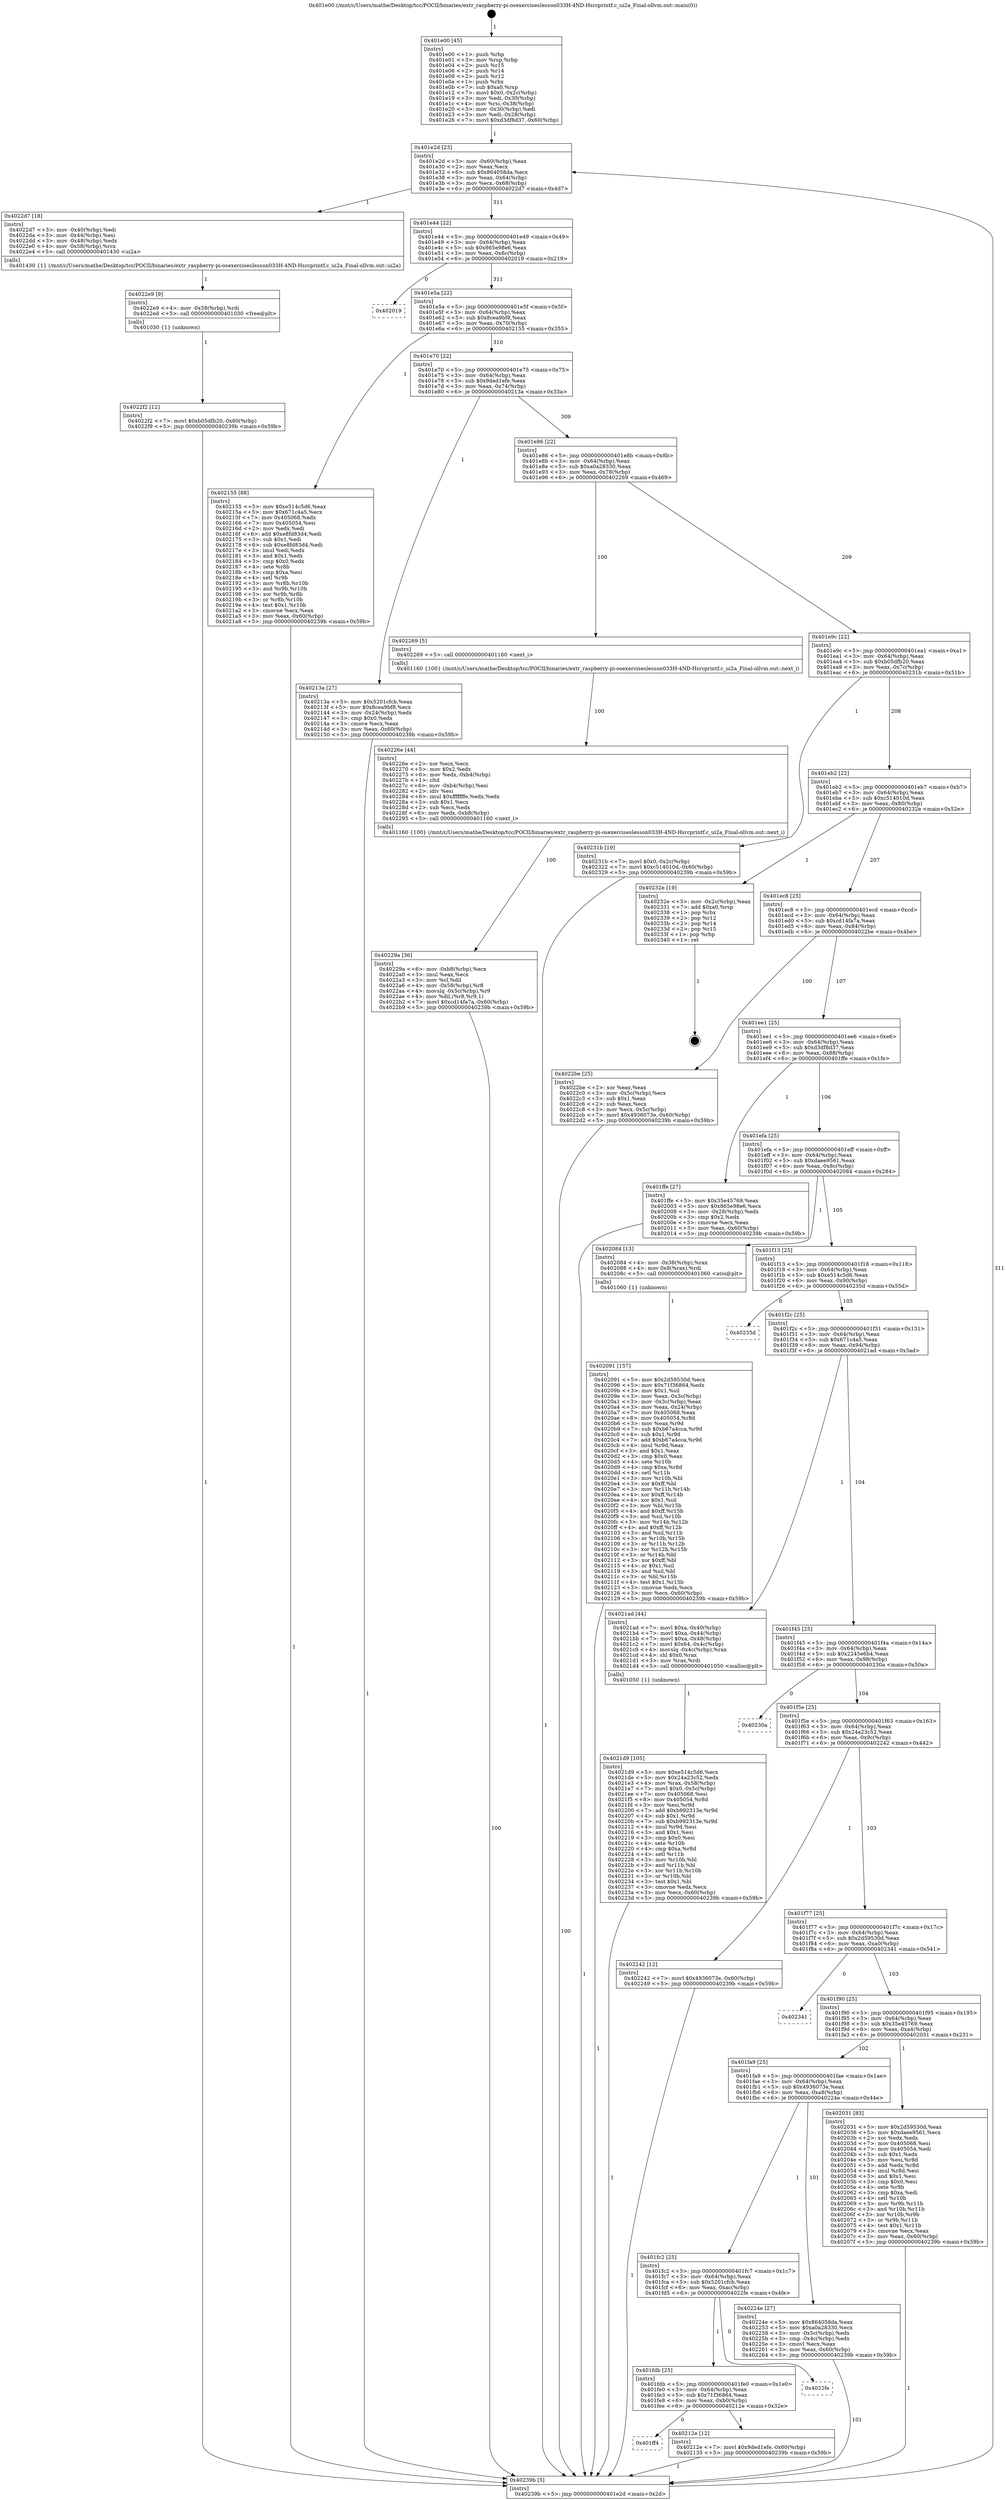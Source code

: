 digraph "0x401e00" {
  label = "0x401e00 (/mnt/c/Users/mathe/Desktop/tcc/POCII/binaries/extr_raspberry-pi-osexerciseslesson033H-4ND-Hsrcprintf.c_ui2a_Final-ollvm.out::main(0))"
  labelloc = "t"
  node[shape=record]

  Entry [label="",width=0.3,height=0.3,shape=circle,fillcolor=black,style=filled]
  "0x401e2d" [label="{
     0x401e2d [23]\l
     | [instrs]\l
     &nbsp;&nbsp;0x401e2d \<+3\>: mov -0x60(%rbp),%eax\l
     &nbsp;&nbsp;0x401e30 \<+2\>: mov %eax,%ecx\l
     &nbsp;&nbsp;0x401e32 \<+6\>: sub $0x864058da,%ecx\l
     &nbsp;&nbsp;0x401e38 \<+3\>: mov %eax,-0x64(%rbp)\l
     &nbsp;&nbsp;0x401e3b \<+3\>: mov %ecx,-0x68(%rbp)\l
     &nbsp;&nbsp;0x401e3e \<+6\>: je 00000000004022d7 \<main+0x4d7\>\l
  }"]
  "0x4022d7" [label="{
     0x4022d7 [18]\l
     | [instrs]\l
     &nbsp;&nbsp;0x4022d7 \<+3\>: mov -0x40(%rbp),%edi\l
     &nbsp;&nbsp;0x4022da \<+3\>: mov -0x44(%rbp),%esi\l
     &nbsp;&nbsp;0x4022dd \<+3\>: mov -0x48(%rbp),%edx\l
     &nbsp;&nbsp;0x4022e0 \<+4\>: mov -0x58(%rbp),%rcx\l
     &nbsp;&nbsp;0x4022e4 \<+5\>: call 0000000000401430 \<ui2a\>\l
     | [calls]\l
     &nbsp;&nbsp;0x401430 \{1\} (/mnt/c/Users/mathe/Desktop/tcc/POCII/binaries/extr_raspberry-pi-osexerciseslesson033H-4ND-Hsrcprintf.c_ui2a_Final-ollvm.out::ui2a)\l
  }"]
  "0x401e44" [label="{
     0x401e44 [22]\l
     | [instrs]\l
     &nbsp;&nbsp;0x401e44 \<+5\>: jmp 0000000000401e49 \<main+0x49\>\l
     &nbsp;&nbsp;0x401e49 \<+3\>: mov -0x64(%rbp),%eax\l
     &nbsp;&nbsp;0x401e4c \<+5\>: sub $0x865e98e6,%eax\l
     &nbsp;&nbsp;0x401e51 \<+3\>: mov %eax,-0x6c(%rbp)\l
     &nbsp;&nbsp;0x401e54 \<+6\>: je 0000000000402019 \<main+0x219\>\l
  }"]
  Exit [label="",width=0.3,height=0.3,shape=circle,fillcolor=black,style=filled,peripheries=2]
  "0x402019" [label="{
     0x402019\l
  }", style=dashed]
  "0x401e5a" [label="{
     0x401e5a [22]\l
     | [instrs]\l
     &nbsp;&nbsp;0x401e5a \<+5\>: jmp 0000000000401e5f \<main+0x5f\>\l
     &nbsp;&nbsp;0x401e5f \<+3\>: mov -0x64(%rbp),%eax\l
     &nbsp;&nbsp;0x401e62 \<+5\>: sub $0x8cea9bf8,%eax\l
     &nbsp;&nbsp;0x401e67 \<+3\>: mov %eax,-0x70(%rbp)\l
     &nbsp;&nbsp;0x401e6a \<+6\>: je 0000000000402155 \<main+0x355\>\l
  }"]
  "0x4022f2" [label="{
     0x4022f2 [12]\l
     | [instrs]\l
     &nbsp;&nbsp;0x4022f2 \<+7\>: movl $0xb05dfb20,-0x60(%rbp)\l
     &nbsp;&nbsp;0x4022f9 \<+5\>: jmp 000000000040239b \<main+0x59b\>\l
  }"]
  "0x402155" [label="{
     0x402155 [88]\l
     | [instrs]\l
     &nbsp;&nbsp;0x402155 \<+5\>: mov $0xe514c5d6,%eax\l
     &nbsp;&nbsp;0x40215a \<+5\>: mov $0x671c4a5,%ecx\l
     &nbsp;&nbsp;0x40215f \<+7\>: mov 0x405068,%edx\l
     &nbsp;&nbsp;0x402166 \<+7\>: mov 0x405054,%esi\l
     &nbsp;&nbsp;0x40216d \<+2\>: mov %edx,%edi\l
     &nbsp;&nbsp;0x40216f \<+6\>: add $0xe8fd83d4,%edi\l
     &nbsp;&nbsp;0x402175 \<+3\>: sub $0x1,%edi\l
     &nbsp;&nbsp;0x402178 \<+6\>: sub $0xe8fd83d4,%edi\l
     &nbsp;&nbsp;0x40217e \<+3\>: imul %edi,%edx\l
     &nbsp;&nbsp;0x402181 \<+3\>: and $0x1,%edx\l
     &nbsp;&nbsp;0x402184 \<+3\>: cmp $0x0,%edx\l
     &nbsp;&nbsp;0x402187 \<+4\>: sete %r8b\l
     &nbsp;&nbsp;0x40218b \<+3\>: cmp $0xa,%esi\l
     &nbsp;&nbsp;0x40218e \<+4\>: setl %r9b\l
     &nbsp;&nbsp;0x402192 \<+3\>: mov %r8b,%r10b\l
     &nbsp;&nbsp;0x402195 \<+3\>: and %r9b,%r10b\l
     &nbsp;&nbsp;0x402198 \<+3\>: xor %r9b,%r8b\l
     &nbsp;&nbsp;0x40219b \<+3\>: or %r8b,%r10b\l
     &nbsp;&nbsp;0x40219e \<+4\>: test $0x1,%r10b\l
     &nbsp;&nbsp;0x4021a2 \<+3\>: cmovne %ecx,%eax\l
     &nbsp;&nbsp;0x4021a5 \<+3\>: mov %eax,-0x60(%rbp)\l
     &nbsp;&nbsp;0x4021a8 \<+5\>: jmp 000000000040239b \<main+0x59b\>\l
  }"]
  "0x401e70" [label="{
     0x401e70 [22]\l
     | [instrs]\l
     &nbsp;&nbsp;0x401e70 \<+5\>: jmp 0000000000401e75 \<main+0x75\>\l
     &nbsp;&nbsp;0x401e75 \<+3\>: mov -0x64(%rbp),%eax\l
     &nbsp;&nbsp;0x401e78 \<+5\>: sub $0x9ded1efe,%eax\l
     &nbsp;&nbsp;0x401e7d \<+3\>: mov %eax,-0x74(%rbp)\l
     &nbsp;&nbsp;0x401e80 \<+6\>: je 000000000040213a \<main+0x33a\>\l
  }"]
  "0x4022e9" [label="{
     0x4022e9 [9]\l
     | [instrs]\l
     &nbsp;&nbsp;0x4022e9 \<+4\>: mov -0x58(%rbp),%rdi\l
     &nbsp;&nbsp;0x4022ed \<+5\>: call 0000000000401030 \<free@plt\>\l
     | [calls]\l
     &nbsp;&nbsp;0x401030 \{1\} (unknown)\l
  }"]
  "0x40213a" [label="{
     0x40213a [27]\l
     | [instrs]\l
     &nbsp;&nbsp;0x40213a \<+5\>: mov $0x5201cfcb,%eax\l
     &nbsp;&nbsp;0x40213f \<+5\>: mov $0x8cea9bf8,%ecx\l
     &nbsp;&nbsp;0x402144 \<+3\>: mov -0x24(%rbp),%edx\l
     &nbsp;&nbsp;0x402147 \<+3\>: cmp $0x0,%edx\l
     &nbsp;&nbsp;0x40214a \<+3\>: cmove %ecx,%eax\l
     &nbsp;&nbsp;0x40214d \<+3\>: mov %eax,-0x60(%rbp)\l
     &nbsp;&nbsp;0x402150 \<+5\>: jmp 000000000040239b \<main+0x59b\>\l
  }"]
  "0x401e86" [label="{
     0x401e86 [22]\l
     | [instrs]\l
     &nbsp;&nbsp;0x401e86 \<+5\>: jmp 0000000000401e8b \<main+0x8b\>\l
     &nbsp;&nbsp;0x401e8b \<+3\>: mov -0x64(%rbp),%eax\l
     &nbsp;&nbsp;0x401e8e \<+5\>: sub $0xa0a28330,%eax\l
     &nbsp;&nbsp;0x401e93 \<+3\>: mov %eax,-0x78(%rbp)\l
     &nbsp;&nbsp;0x401e96 \<+6\>: je 0000000000402269 \<main+0x469\>\l
  }"]
  "0x40229a" [label="{
     0x40229a [36]\l
     | [instrs]\l
     &nbsp;&nbsp;0x40229a \<+6\>: mov -0xb8(%rbp),%ecx\l
     &nbsp;&nbsp;0x4022a0 \<+3\>: imul %eax,%ecx\l
     &nbsp;&nbsp;0x4022a3 \<+3\>: mov %cl,%dil\l
     &nbsp;&nbsp;0x4022a6 \<+4\>: mov -0x58(%rbp),%r8\l
     &nbsp;&nbsp;0x4022aa \<+4\>: movslq -0x5c(%rbp),%r9\l
     &nbsp;&nbsp;0x4022ae \<+4\>: mov %dil,(%r8,%r9,1)\l
     &nbsp;&nbsp;0x4022b2 \<+7\>: movl $0xcd14fa7a,-0x60(%rbp)\l
     &nbsp;&nbsp;0x4022b9 \<+5\>: jmp 000000000040239b \<main+0x59b\>\l
  }"]
  "0x402269" [label="{
     0x402269 [5]\l
     | [instrs]\l
     &nbsp;&nbsp;0x402269 \<+5\>: call 0000000000401160 \<next_i\>\l
     | [calls]\l
     &nbsp;&nbsp;0x401160 \{100\} (/mnt/c/Users/mathe/Desktop/tcc/POCII/binaries/extr_raspberry-pi-osexerciseslesson033H-4ND-Hsrcprintf.c_ui2a_Final-ollvm.out::next_i)\l
  }"]
  "0x401e9c" [label="{
     0x401e9c [22]\l
     | [instrs]\l
     &nbsp;&nbsp;0x401e9c \<+5\>: jmp 0000000000401ea1 \<main+0xa1\>\l
     &nbsp;&nbsp;0x401ea1 \<+3\>: mov -0x64(%rbp),%eax\l
     &nbsp;&nbsp;0x401ea4 \<+5\>: sub $0xb05dfb20,%eax\l
     &nbsp;&nbsp;0x401ea9 \<+3\>: mov %eax,-0x7c(%rbp)\l
     &nbsp;&nbsp;0x401eac \<+6\>: je 000000000040231b \<main+0x51b\>\l
  }"]
  "0x40226e" [label="{
     0x40226e [44]\l
     | [instrs]\l
     &nbsp;&nbsp;0x40226e \<+2\>: xor %ecx,%ecx\l
     &nbsp;&nbsp;0x402270 \<+5\>: mov $0x2,%edx\l
     &nbsp;&nbsp;0x402275 \<+6\>: mov %edx,-0xb4(%rbp)\l
     &nbsp;&nbsp;0x40227b \<+1\>: cltd\l
     &nbsp;&nbsp;0x40227c \<+6\>: mov -0xb4(%rbp),%esi\l
     &nbsp;&nbsp;0x402282 \<+2\>: idiv %esi\l
     &nbsp;&nbsp;0x402284 \<+6\>: imul $0xfffffffe,%edx,%edx\l
     &nbsp;&nbsp;0x40228a \<+3\>: sub $0x1,%ecx\l
     &nbsp;&nbsp;0x40228d \<+2\>: sub %ecx,%edx\l
     &nbsp;&nbsp;0x40228f \<+6\>: mov %edx,-0xb8(%rbp)\l
     &nbsp;&nbsp;0x402295 \<+5\>: call 0000000000401160 \<next_i\>\l
     | [calls]\l
     &nbsp;&nbsp;0x401160 \{100\} (/mnt/c/Users/mathe/Desktop/tcc/POCII/binaries/extr_raspberry-pi-osexerciseslesson033H-4ND-Hsrcprintf.c_ui2a_Final-ollvm.out::next_i)\l
  }"]
  "0x40231b" [label="{
     0x40231b [19]\l
     | [instrs]\l
     &nbsp;&nbsp;0x40231b \<+7\>: movl $0x0,-0x2c(%rbp)\l
     &nbsp;&nbsp;0x402322 \<+7\>: movl $0xc514010d,-0x60(%rbp)\l
     &nbsp;&nbsp;0x402329 \<+5\>: jmp 000000000040239b \<main+0x59b\>\l
  }"]
  "0x401eb2" [label="{
     0x401eb2 [22]\l
     | [instrs]\l
     &nbsp;&nbsp;0x401eb2 \<+5\>: jmp 0000000000401eb7 \<main+0xb7\>\l
     &nbsp;&nbsp;0x401eb7 \<+3\>: mov -0x64(%rbp),%eax\l
     &nbsp;&nbsp;0x401eba \<+5\>: sub $0xc514010d,%eax\l
     &nbsp;&nbsp;0x401ebf \<+3\>: mov %eax,-0x80(%rbp)\l
     &nbsp;&nbsp;0x401ec2 \<+6\>: je 000000000040232e \<main+0x52e\>\l
  }"]
  "0x4021d9" [label="{
     0x4021d9 [105]\l
     | [instrs]\l
     &nbsp;&nbsp;0x4021d9 \<+5\>: mov $0xe514c5d6,%ecx\l
     &nbsp;&nbsp;0x4021de \<+5\>: mov $0x24a23c52,%edx\l
     &nbsp;&nbsp;0x4021e3 \<+4\>: mov %rax,-0x58(%rbp)\l
     &nbsp;&nbsp;0x4021e7 \<+7\>: movl $0x0,-0x5c(%rbp)\l
     &nbsp;&nbsp;0x4021ee \<+7\>: mov 0x405068,%esi\l
     &nbsp;&nbsp;0x4021f5 \<+8\>: mov 0x405054,%r8d\l
     &nbsp;&nbsp;0x4021fd \<+3\>: mov %esi,%r9d\l
     &nbsp;&nbsp;0x402200 \<+7\>: add $0xb992313e,%r9d\l
     &nbsp;&nbsp;0x402207 \<+4\>: sub $0x1,%r9d\l
     &nbsp;&nbsp;0x40220b \<+7\>: sub $0xb992313e,%r9d\l
     &nbsp;&nbsp;0x402212 \<+4\>: imul %r9d,%esi\l
     &nbsp;&nbsp;0x402216 \<+3\>: and $0x1,%esi\l
     &nbsp;&nbsp;0x402219 \<+3\>: cmp $0x0,%esi\l
     &nbsp;&nbsp;0x40221c \<+4\>: sete %r10b\l
     &nbsp;&nbsp;0x402220 \<+4\>: cmp $0xa,%r8d\l
     &nbsp;&nbsp;0x402224 \<+4\>: setl %r11b\l
     &nbsp;&nbsp;0x402228 \<+3\>: mov %r10b,%bl\l
     &nbsp;&nbsp;0x40222b \<+3\>: and %r11b,%bl\l
     &nbsp;&nbsp;0x40222e \<+3\>: xor %r11b,%r10b\l
     &nbsp;&nbsp;0x402231 \<+3\>: or %r10b,%bl\l
     &nbsp;&nbsp;0x402234 \<+3\>: test $0x1,%bl\l
     &nbsp;&nbsp;0x402237 \<+3\>: cmovne %edx,%ecx\l
     &nbsp;&nbsp;0x40223a \<+3\>: mov %ecx,-0x60(%rbp)\l
     &nbsp;&nbsp;0x40223d \<+5\>: jmp 000000000040239b \<main+0x59b\>\l
  }"]
  "0x40232e" [label="{
     0x40232e [19]\l
     | [instrs]\l
     &nbsp;&nbsp;0x40232e \<+3\>: mov -0x2c(%rbp),%eax\l
     &nbsp;&nbsp;0x402331 \<+7\>: add $0xa0,%rsp\l
     &nbsp;&nbsp;0x402338 \<+1\>: pop %rbx\l
     &nbsp;&nbsp;0x402339 \<+2\>: pop %r12\l
     &nbsp;&nbsp;0x40233b \<+2\>: pop %r14\l
     &nbsp;&nbsp;0x40233d \<+2\>: pop %r15\l
     &nbsp;&nbsp;0x40233f \<+1\>: pop %rbp\l
     &nbsp;&nbsp;0x402340 \<+1\>: ret\l
  }"]
  "0x401ec8" [label="{
     0x401ec8 [25]\l
     | [instrs]\l
     &nbsp;&nbsp;0x401ec8 \<+5\>: jmp 0000000000401ecd \<main+0xcd\>\l
     &nbsp;&nbsp;0x401ecd \<+3\>: mov -0x64(%rbp),%eax\l
     &nbsp;&nbsp;0x401ed0 \<+5\>: sub $0xcd14fa7a,%eax\l
     &nbsp;&nbsp;0x401ed5 \<+6\>: mov %eax,-0x84(%rbp)\l
     &nbsp;&nbsp;0x401edb \<+6\>: je 00000000004022be \<main+0x4be\>\l
  }"]
  "0x401ff4" [label="{
     0x401ff4\l
  }", style=dashed]
  "0x4022be" [label="{
     0x4022be [25]\l
     | [instrs]\l
     &nbsp;&nbsp;0x4022be \<+2\>: xor %eax,%eax\l
     &nbsp;&nbsp;0x4022c0 \<+3\>: mov -0x5c(%rbp),%ecx\l
     &nbsp;&nbsp;0x4022c3 \<+3\>: sub $0x1,%eax\l
     &nbsp;&nbsp;0x4022c6 \<+2\>: sub %eax,%ecx\l
     &nbsp;&nbsp;0x4022c8 \<+3\>: mov %ecx,-0x5c(%rbp)\l
     &nbsp;&nbsp;0x4022cb \<+7\>: movl $0x4936073e,-0x60(%rbp)\l
     &nbsp;&nbsp;0x4022d2 \<+5\>: jmp 000000000040239b \<main+0x59b\>\l
  }"]
  "0x401ee1" [label="{
     0x401ee1 [25]\l
     | [instrs]\l
     &nbsp;&nbsp;0x401ee1 \<+5\>: jmp 0000000000401ee6 \<main+0xe6\>\l
     &nbsp;&nbsp;0x401ee6 \<+3\>: mov -0x64(%rbp),%eax\l
     &nbsp;&nbsp;0x401ee9 \<+5\>: sub $0xd3df8d37,%eax\l
     &nbsp;&nbsp;0x401eee \<+6\>: mov %eax,-0x88(%rbp)\l
     &nbsp;&nbsp;0x401ef4 \<+6\>: je 0000000000401ffe \<main+0x1fe\>\l
  }"]
  "0x40212e" [label="{
     0x40212e [12]\l
     | [instrs]\l
     &nbsp;&nbsp;0x40212e \<+7\>: movl $0x9ded1efe,-0x60(%rbp)\l
     &nbsp;&nbsp;0x402135 \<+5\>: jmp 000000000040239b \<main+0x59b\>\l
  }"]
  "0x401ffe" [label="{
     0x401ffe [27]\l
     | [instrs]\l
     &nbsp;&nbsp;0x401ffe \<+5\>: mov $0x35e45769,%eax\l
     &nbsp;&nbsp;0x402003 \<+5\>: mov $0x865e98e6,%ecx\l
     &nbsp;&nbsp;0x402008 \<+3\>: mov -0x28(%rbp),%edx\l
     &nbsp;&nbsp;0x40200b \<+3\>: cmp $0x2,%edx\l
     &nbsp;&nbsp;0x40200e \<+3\>: cmovne %ecx,%eax\l
     &nbsp;&nbsp;0x402011 \<+3\>: mov %eax,-0x60(%rbp)\l
     &nbsp;&nbsp;0x402014 \<+5\>: jmp 000000000040239b \<main+0x59b\>\l
  }"]
  "0x401efa" [label="{
     0x401efa [25]\l
     | [instrs]\l
     &nbsp;&nbsp;0x401efa \<+5\>: jmp 0000000000401eff \<main+0xff\>\l
     &nbsp;&nbsp;0x401eff \<+3\>: mov -0x64(%rbp),%eax\l
     &nbsp;&nbsp;0x401f02 \<+5\>: sub $0xdaee9561,%eax\l
     &nbsp;&nbsp;0x401f07 \<+6\>: mov %eax,-0x8c(%rbp)\l
     &nbsp;&nbsp;0x401f0d \<+6\>: je 0000000000402084 \<main+0x284\>\l
  }"]
  "0x40239b" [label="{
     0x40239b [5]\l
     | [instrs]\l
     &nbsp;&nbsp;0x40239b \<+5\>: jmp 0000000000401e2d \<main+0x2d\>\l
  }"]
  "0x401e00" [label="{
     0x401e00 [45]\l
     | [instrs]\l
     &nbsp;&nbsp;0x401e00 \<+1\>: push %rbp\l
     &nbsp;&nbsp;0x401e01 \<+3\>: mov %rsp,%rbp\l
     &nbsp;&nbsp;0x401e04 \<+2\>: push %r15\l
     &nbsp;&nbsp;0x401e06 \<+2\>: push %r14\l
     &nbsp;&nbsp;0x401e08 \<+2\>: push %r12\l
     &nbsp;&nbsp;0x401e0a \<+1\>: push %rbx\l
     &nbsp;&nbsp;0x401e0b \<+7\>: sub $0xa0,%rsp\l
     &nbsp;&nbsp;0x401e12 \<+7\>: movl $0x0,-0x2c(%rbp)\l
     &nbsp;&nbsp;0x401e19 \<+3\>: mov %edi,-0x30(%rbp)\l
     &nbsp;&nbsp;0x401e1c \<+4\>: mov %rsi,-0x38(%rbp)\l
     &nbsp;&nbsp;0x401e20 \<+3\>: mov -0x30(%rbp),%edi\l
     &nbsp;&nbsp;0x401e23 \<+3\>: mov %edi,-0x28(%rbp)\l
     &nbsp;&nbsp;0x401e26 \<+7\>: movl $0xd3df8d37,-0x60(%rbp)\l
  }"]
  "0x401fdb" [label="{
     0x401fdb [25]\l
     | [instrs]\l
     &nbsp;&nbsp;0x401fdb \<+5\>: jmp 0000000000401fe0 \<main+0x1e0\>\l
     &nbsp;&nbsp;0x401fe0 \<+3\>: mov -0x64(%rbp),%eax\l
     &nbsp;&nbsp;0x401fe3 \<+5\>: sub $0x71f36864,%eax\l
     &nbsp;&nbsp;0x401fe8 \<+6\>: mov %eax,-0xb0(%rbp)\l
     &nbsp;&nbsp;0x401fee \<+6\>: je 000000000040212e \<main+0x32e\>\l
  }"]
  "0x402084" [label="{
     0x402084 [13]\l
     | [instrs]\l
     &nbsp;&nbsp;0x402084 \<+4\>: mov -0x38(%rbp),%rax\l
     &nbsp;&nbsp;0x402088 \<+4\>: mov 0x8(%rax),%rdi\l
     &nbsp;&nbsp;0x40208c \<+5\>: call 0000000000401060 \<atoi@plt\>\l
     | [calls]\l
     &nbsp;&nbsp;0x401060 \{1\} (unknown)\l
  }"]
  "0x401f13" [label="{
     0x401f13 [25]\l
     | [instrs]\l
     &nbsp;&nbsp;0x401f13 \<+5\>: jmp 0000000000401f18 \<main+0x118\>\l
     &nbsp;&nbsp;0x401f18 \<+3\>: mov -0x64(%rbp),%eax\l
     &nbsp;&nbsp;0x401f1b \<+5\>: sub $0xe514c5d6,%eax\l
     &nbsp;&nbsp;0x401f20 \<+6\>: mov %eax,-0x90(%rbp)\l
     &nbsp;&nbsp;0x401f26 \<+6\>: je 000000000040235d \<main+0x55d\>\l
  }"]
  "0x4022fe" [label="{
     0x4022fe\l
  }", style=dashed]
  "0x40235d" [label="{
     0x40235d\l
  }", style=dashed]
  "0x401f2c" [label="{
     0x401f2c [25]\l
     | [instrs]\l
     &nbsp;&nbsp;0x401f2c \<+5\>: jmp 0000000000401f31 \<main+0x131\>\l
     &nbsp;&nbsp;0x401f31 \<+3\>: mov -0x64(%rbp),%eax\l
     &nbsp;&nbsp;0x401f34 \<+5\>: sub $0x671c4a5,%eax\l
     &nbsp;&nbsp;0x401f39 \<+6\>: mov %eax,-0x94(%rbp)\l
     &nbsp;&nbsp;0x401f3f \<+6\>: je 00000000004021ad \<main+0x3ad\>\l
  }"]
  "0x401fc2" [label="{
     0x401fc2 [25]\l
     | [instrs]\l
     &nbsp;&nbsp;0x401fc2 \<+5\>: jmp 0000000000401fc7 \<main+0x1c7\>\l
     &nbsp;&nbsp;0x401fc7 \<+3\>: mov -0x64(%rbp),%eax\l
     &nbsp;&nbsp;0x401fca \<+5\>: sub $0x5201cfcb,%eax\l
     &nbsp;&nbsp;0x401fcf \<+6\>: mov %eax,-0xac(%rbp)\l
     &nbsp;&nbsp;0x401fd5 \<+6\>: je 00000000004022fe \<main+0x4fe\>\l
  }"]
  "0x4021ad" [label="{
     0x4021ad [44]\l
     | [instrs]\l
     &nbsp;&nbsp;0x4021ad \<+7\>: movl $0xa,-0x40(%rbp)\l
     &nbsp;&nbsp;0x4021b4 \<+7\>: movl $0xa,-0x44(%rbp)\l
     &nbsp;&nbsp;0x4021bb \<+7\>: movl $0xa,-0x48(%rbp)\l
     &nbsp;&nbsp;0x4021c2 \<+7\>: movl $0x64,-0x4c(%rbp)\l
     &nbsp;&nbsp;0x4021c9 \<+4\>: movslq -0x4c(%rbp),%rax\l
     &nbsp;&nbsp;0x4021cd \<+4\>: shl $0x0,%rax\l
     &nbsp;&nbsp;0x4021d1 \<+3\>: mov %rax,%rdi\l
     &nbsp;&nbsp;0x4021d4 \<+5\>: call 0000000000401050 \<malloc@plt\>\l
     | [calls]\l
     &nbsp;&nbsp;0x401050 \{1\} (unknown)\l
  }"]
  "0x401f45" [label="{
     0x401f45 [25]\l
     | [instrs]\l
     &nbsp;&nbsp;0x401f45 \<+5\>: jmp 0000000000401f4a \<main+0x14a\>\l
     &nbsp;&nbsp;0x401f4a \<+3\>: mov -0x64(%rbp),%eax\l
     &nbsp;&nbsp;0x401f4d \<+5\>: sub $0x2245e6b4,%eax\l
     &nbsp;&nbsp;0x401f52 \<+6\>: mov %eax,-0x98(%rbp)\l
     &nbsp;&nbsp;0x401f58 \<+6\>: je 000000000040230a \<main+0x50a\>\l
  }"]
  "0x40224e" [label="{
     0x40224e [27]\l
     | [instrs]\l
     &nbsp;&nbsp;0x40224e \<+5\>: mov $0x864058da,%eax\l
     &nbsp;&nbsp;0x402253 \<+5\>: mov $0xa0a28330,%ecx\l
     &nbsp;&nbsp;0x402258 \<+3\>: mov -0x5c(%rbp),%edx\l
     &nbsp;&nbsp;0x40225b \<+3\>: cmp -0x4c(%rbp),%edx\l
     &nbsp;&nbsp;0x40225e \<+3\>: cmovl %ecx,%eax\l
     &nbsp;&nbsp;0x402261 \<+3\>: mov %eax,-0x60(%rbp)\l
     &nbsp;&nbsp;0x402264 \<+5\>: jmp 000000000040239b \<main+0x59b\>\l
  }"]
  "0x40230a" [label="{
     0x40230a\l
  }", style=dashed]
  "0x401f5e" [label="{
     0x401f5e [25]\l
     | [instrs]\l
     &nbsp;&nbsp;0x401f5e \<+5\>: jmp 0000000000401f63 \<main+0x163\>\l
     &nbsp;&nbsp;0x401f63 \<+3\>: mov -0x64(%rbp),%eax\l
     &nbsp;&nbsp;0x401f66 \<+5\>: sub $0x24a23c52,%eax\l
     &nbsp;&nbsp;0x401f6b \<+6\>: mov %eax,-0x9c(%rbp)\l
     &nbsp;&nbsp;0x401f71 \<+6\>: je 0000000000402242 \<main+0x442\>\l
  }"]
  "0x402091" [label="{
     0x402091 [157]\l
     | [instrs]\l
     &nbsp;&nbsp;0x402091 \<+5\>: mov $0x2d59530d,%ecx\l
     &nbsp;&nbsp;0x402096 \<+5\>: mov $0x71f36864,%edx\l
     &nbsp;&nbsp;0x40209b \<+3\>: mov $0x1,%sil\l
     &nbsp;&nbsp;0x40209e \<+3\>: mov %eax,-0x3c(%rbp)\l
     &nbsp;&nbsp;0x4020a1 \<+3\>: mov -0x3c(%rbp),%eax\l
     &nbsp;&nbsp;0x4020a4 \<+3\>: mov %eax,-0x24(%rbp)\l
     &nbsp;&nbsp;0x4020a7 \<+7\>: mov 0x405068,%eax\l
     &nbsp;&nbsp;0x4020ae \<+8\>: mov 0x405054,%r8d\l
     &nbsp;&nbsp;0x4020b6 \<+3\>: mov %eax,%r9d\l
     &nbsp;&nbsp;0x4020b9 \<+7\>: sub $0xb67a4cca,%r9d\l
     &nbsp;&nbsp;0x4020c0 \<+4\>: sub $0x1,%r9d\l
     &nbsp;&nbsp;0x4020c4 \<+7\>: add $0xb67a4cca,%r9d\l
     &nbsp;&nbsp;0x4020cb \<+4\>: imul %r9d,%eax\l
     &nbsp;&nbsp;0x4020cf \<+3\>: and $0x1,%eax\l
     &nbsp;&nbsp;0x4020d2 \<+3\>: cmp $0x0,%eax\l
     &nbsp;&nbsp;0x4020d5 \<+4\>: sete %r10b\l
     &nbsp;&nbsp;0x4020d9 \<+4\>: cmp $0xa,%r8d\l
     &nbsp;&nbsp;0x4020dd \<+4\>: setl %r11b\l
     &nbsp;&nbsp;0x4020e1 \<+3\>: mov %r10b,%bl\l
     &nbsp;&nbsp;0x4020e4 \<+3\>: xor $0xff,%bl\l
     &nbsp;&nbsp;0x4020e7 \<+3\>: mov %r11b,%r14b\l
     &nbsp;&nbsp;0x4020ea \<+4\>: xor $0xff,%r14b\l
     &nbsp;&nbsp;0x4020ee \<+4\>: xor $0x1,%sil\l
     &nbsp;&nbsp;0x4020f2 \<+3\>: mov %bl,%r15b\l
     &nbsp;&nbsp;0x4020f5 \<+4\>: and $0xff,%r15b\l
     &nbsp;&nbsp;0x4020f9 \<+3\>: and %sil,%r10b\l
     &nbsp;&nbsp;0x4020fc \<+3\>: mov %r14b,%r12b\l
     &nbsp;&nbsp;0x4020ff \<+4\>: and $0xff,%r12b\l
     &nbsp;&nbsp;0x402103 \<+3\>: and %sil,%r11b\l
     &nbsp;&nbsp;0x402106 \<+3\>: or %r10b,%r15b\l
     &nbsp;&nbsp;0x402109 \<+3\>: or %r11b,%r12b\l
     &nbsp;&nbsp;0x40210c \<+3\>: xor %r12b,%r15b\l
     &nbsp;&nbsp;0x40210f \<+3\>: or %r14b,%bl\l
     &nbsp;&nbsp;0x402112 \<+3\>: xor $0xff,%bl\l
     &nbsp;&nbsp;0x402115 \<+4\>: or $0x1,%sil\l
     &nbsp;&nbsp;0x402119 \<+3\>: and %sil,%bl\l
     &nbsp;&nbsp;0x40211c \<+3\>: or %bl,%r15b\l
     &nbsp;&nbsp;0x40211f \<+4\>: test $0x1,%r15b\l
     &nbsp;&nbsp;0x402123 \<+3\>: cmovne %edx,%ecx\l
     &nbsp;&nbsp;0x402126 \<+3\>: mov %ecx,-0x60(%rbp)\l
     &nbsp;&nbsp;0x402129 \<+5\>: jmp 000000000040239b \<main+0x59b\>\l
  }"]
  "0x402242" [label="{
     0x402242 [12]\l
     | [instrs]\l
     &nbsp;&nbsp;0x402242 \<+7\>: movl $0x4936073e,-0x60(%rbp)\l
     &nbsp;&nbsp;0x402249 \<+5\>: jmp 000000000040239b \<main+0x59b\>\l
  }"]
  "0x401f77" [label="{
     0x401f77 [25]\l
     | [instrs]\l
     &nbsp;&nbsp;0x401f77 \<+5\>: jmp 0000000000401f7c \<main+0x17c\>\l
     &nbsp;&nbsp;0x401f7c \<+3\>: mov -0x64(%rbp),%eax\l
     &nbsp;&nbsp;0x401f7f \<+5\>: sub $0x2d59530d,%eax\l
     &nbsp;&nbsp;0x401f84 \<+6\>: mov %eax,-0xa0(%rbp)\l
     &nbsp;&nbsp;0x401f8a \<+6\>: je 0000000000402341 \<main+0x541\>\l
  }"]
  "0x401fa9" [label="{
     0x401fa9 [25]\l
     | [instrs]\l
     &nbsp;&nbsp;0x401fa9 \<+5\>: jmp 0000000000401fae \<main+0x1ae\>\l
     &nbsp;&nbsp;0x401fae \<+3\>: mov -0x64(%rbp),%eax\l
     &nbsp;&nbsp;0x401fb1 \<+5\>: sub $0x4936073e,%eax\l
     &nbsp;&nbsp;0x401fb6 \<+6\>: mov %eax,-0xa8(%rbp)\l
     &nbsp;&nbsp;0x401fbc \<+6\>: je 000000000040224e \<main+0x44e\>\l
  }"]
  "0x402341" [label="{
     0x402341\l
  }", style=dashed]
  "0x401f90" [label="{
     0x401f90 [25]\l
     | [instrs]\l
     &nbsp;&nbsp;0x401f90 \<+5\>: jmp 0000000000401f95 \<main+0x195\>\l
     &nbsp;&nbsp;0x401f95 \<+3\>: mov -0x64(%rbp),%eax\l
     &nbsp;&nbsp;0x401f98 \<+5\>: sub $0x35e45769,%eax\l
     &nbsp;&nbsp;0x401f9d \<+6\>: mov %eax,-0xa4(%rbp)\l
     &nbsp;&nbsp;0x401fa3 \<+6\>: je 0000000000402031 \<main+0x231\>\l
  }"]
  "0x402031" [label="{
     0x402031 [83]\l
     | [instrs]\l
     &nbsp;&nbsp;0x402031 \<+5\>: mov $0x2d59530d,%eax\l
     &nbsp;&nbsp;0x402036 \<+5\>: mov $0xdaee9561,%ecx\l
     &nbsp;&nbsp;0x40203b \<+2\>: xor %edx,%edx\l
     &nbsp;&nbsp;0x40203d \<+7\>: mov 0x405068,%esi\l
     &nbsp;&nbsp;0x402044 \<+7\>: mov 0x405054,%edi\l
     &nbsp;&nbsp;0x40204b \<+3\>: sub $0x1,%edx\l
     &nbsp;&nbsp;0x40204e \<+3\>: mov %esi,%r8d\l
     &nbsp;&nbsp;0x402051 \<+3\>: add %edx,%r8d\l
     &nbsp;&nbsp;0x402054 \<+4\>: imul %r8d,%esi\l
     &nbsp;&nbsp;0x402058 \<+3\>: and $0x1,%esi\l
     &nbsp;&nbsp;0x40205b \<+3\>: cmp $0x0,%esi\l
     &nbsp;&nbsp;0x40205e \<+4\>: sete %r9b\l
     &nbsp;&nbsp;0x402062 \<+3\>: cmp $0xa,%edi\l
     &nbsp;&nbsp;0x402065 \<+4\>: setl %r10b\l
     &nbsp;&nbsp;0x402069 \<+3\>: mov %r9b,%r11b\l
     &nbsp;&nbsp;0x40206c \<+3\>: and %r10b,%r11b\l
     &nbsp;&nbsp;0x40206f \<+3\>: xor %r10b,%r9b\l
     &nbsp;&nbsp;0x402072 \<+3\>: or %r9b,%r11b\l
     &nbsp;&nbsp;0x402075 \<+4\>: test $0x1,%r11b\l
     &nbsp;&nbsp;0x402079 \<+3\>: cmovne %ecx,%eax\l
     &nbsp;&nbsp;0x40207c \<+3\>: mov %eax,-0x60(%rbp)\l
     &nbsp;&nbsp;0x40207f \<+5\>: jmp 000000000040239b \<main+0x59b\>\l
  }"]
  Entry -> "0x401e00" [label=" 1"]
  "0x401e2d" -> "0x4022d7" [label=" 1"]
  "0x401e2d" -> "0x401e44" [label=" 311"]
  "0x40232e" -> Exit [label=" 1"]
  "0x401e44" -> "0x402019" [label=" 0"]
  "0x401e44" -> "0x401e5a" [label=" 311"]
  "0x40231b" -> "0x40239b" [label=" 1"]
  "0x401e5a" -> "0x402155" [label=" 1"]
  "0x401e5a" -> "0x401e70" [label=" 310"]
  "0x4022f2" -> "0x40239b" [label=" 1"]
  "0x401e70" -> "0x40213a" [label=" 1"]
  "0x401e70" -> "0x401e86" [label=" 309"]
  "0x4022e9" -> "0x4022f2" [label=" 1"]
  "0x401e86" -> "0x402269" [label=" 100"]
  "0x401e86" -> "0x401e9c" [label=" 209"]
  "0x4022d7" -> "0x4022e9" [label=" 1"]
  "0x401e9c" -> "0x40231b" [label=" 1"]
  "0x401e9c" -> "0x401eb2" [label=" 208"]
  "0x4022be" -> "0x40239b" [label=" 100"]
  "0x401eb2" -> "0x40232e" [label=" 1"]
  "0x401eb2" -> "0x401ec8" [label=" 207"]
  "0x40229a" -> "0x40239b" [label=" 100"]
  "0x401ec8" -> "0x4022be" [label=" 100"]
  "0x401ec8" -> "0x401ee1" [label=" 107"]
  "0x40226e" -> "0x40229a" [label=" 100"]
  "0x401ee1" -> "0x401ffe" [label=" 1"]
  "0x401ee1" -> "0x401efa" [label=" 106"]
  "0x401ffe" -> "0x40239b" [label=" 1"]
  "0x401e00" -> "0x401e2d" [label=" 1"]
  "0x40239b" -> "0x401e2d" [label=" 311"]
  "0x402269" -> "0x40226e" [label=" 100"]
  "0x401efa" -> "0x402084" [label=" 1"]
  "0x401efa" -> "0x401f13" [label=" 105"]
  "0x402242" -> "0x40239b" [label=" 1"]
  "0x401f13" -> "0x40235d" [label=" 0"]
  "0x401f13" -> "0x401f2c" [label=" 105"]
  "0x4021d9" -> "0x40239b" [label=" 1"]
  "0x401f2c" -> "0x4021ad" [label=" 1"]
  "0x401f2c" -> "0x401f45" [label=" 104"]
  "0x402155" -> "0x40239b" [label=" 1"]
  "0x401f45" -> "0x40230a" [label=" 0"]
  "0x401f45" -> "0x401f5e" [label=" 104"]
  "0x40213a" -> "0x40239b" [label=" 1"]
  "0x401f5e" -> "0x402242" [label=" 1"]
  "0x401f5e" -> "0x401f77" [label=" 103"]
  "0x401fdb" -> "0x401ff4" [label=" 0"]
  "0x401f77" -> "0x402341" [label=" 0"]
  "0x401f77" -> "0x401f90" [label=" 103"]
  "0x401fdb" -> "0x40212e" [label=" 1"]
  "0x401f90" -> "0x402031" [label=" 1"]
  "0x401f90" -> "0x401fa9" [label=" 102"]
  "0x402031" -> "0x40239b" [label=" 1"]
  "0x402084" -> "0x402091" [label=" 1"]
  "0x402091" -> "0x40239b" [label=" 1"]
  "0x40212e" -> "0x40239b" [label=" 1"]
  "0x401fa9" -> "0x40224e" [label=" 101"]
  "0x401fa9" -> "0x401fc2" [label=" 1"]
  "0x4021ad" -> "0x4021d9" [label=" 1"]
  "0x401fc2" -> "0x4022fe" [label=" 0"]
  "0x401fc2" -> "0x401fdb" [label=" 1"]
  "0x40224e" -> "0x40239b" [label=" 101"]
}

